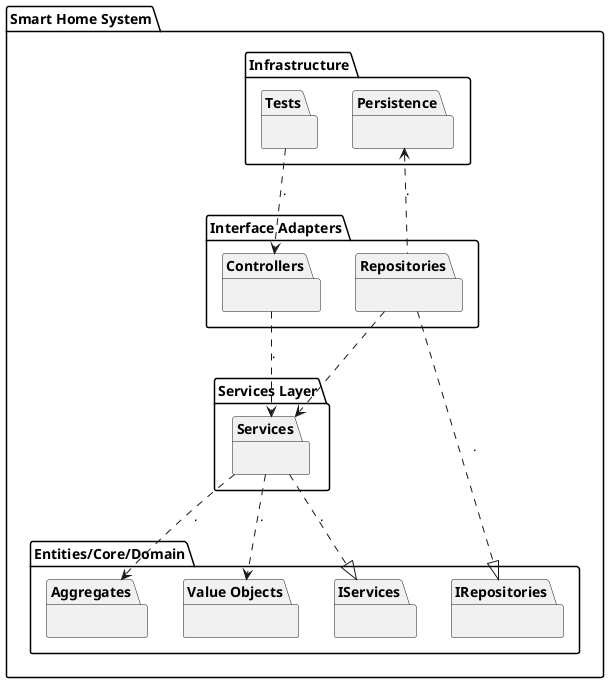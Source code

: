 @startuml

package "Smart Home System" {

    package Infrastructure {
        package Tests {
        }
        package Persistence {
        }
    }

    package "Interface Adapters" {
        package Controllers {
        }
        package Repositories {
        }
    }

    package "Services Layer" {
        package "Services" {
        }

    }

    package "Entities/Core/Domain" {
        package Aggregates {
        }
        package "Value Objects" {
        }
        package "IServices" {
        }
        package "IRepositories"{
                }

    }

    ' Dependencies
    Infrastructure.Tests ..> "Interface Adapters.Controllers" : .
    Infrastructure.Persistence <.. "Interface Adapters.Repositories" : .
    "Interface Adapters.Controllers" ..> "Services" : .
    "Services" ..> Aggregates : .
    "Services" ..> "Value Objects" : .
    "Interface Adapters.Repositories" ..> Services
    "Repositories" ..|> "IRepositories" : .
    "Services" ..|> "IServices" : .
}

@enduml
